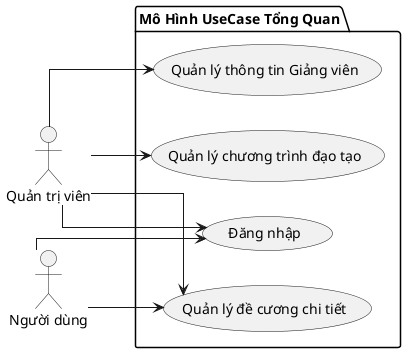 @startuml uc
skinparam linetype ortho
' scale  2/3
left to right direction
actor "Quản trị viên" as ad
actor "Người dùng" as us

package "Mô Hình UseCase Tổng Quan" {
  usecase "Quản lý thông tin Giảng viên" as qlttgv
  usecase "Đăng nhập" as dn
  usecase "Quản lý đề cương chi tiết" as qldcct
  usecase "Quản lý chương trình đạo tạo" as qlctdt
}
us --> dn
ad --> qlttgv
ad --> qlctdt
ad --> qldcct
us --> qldcct
ad -> dn

@enduml